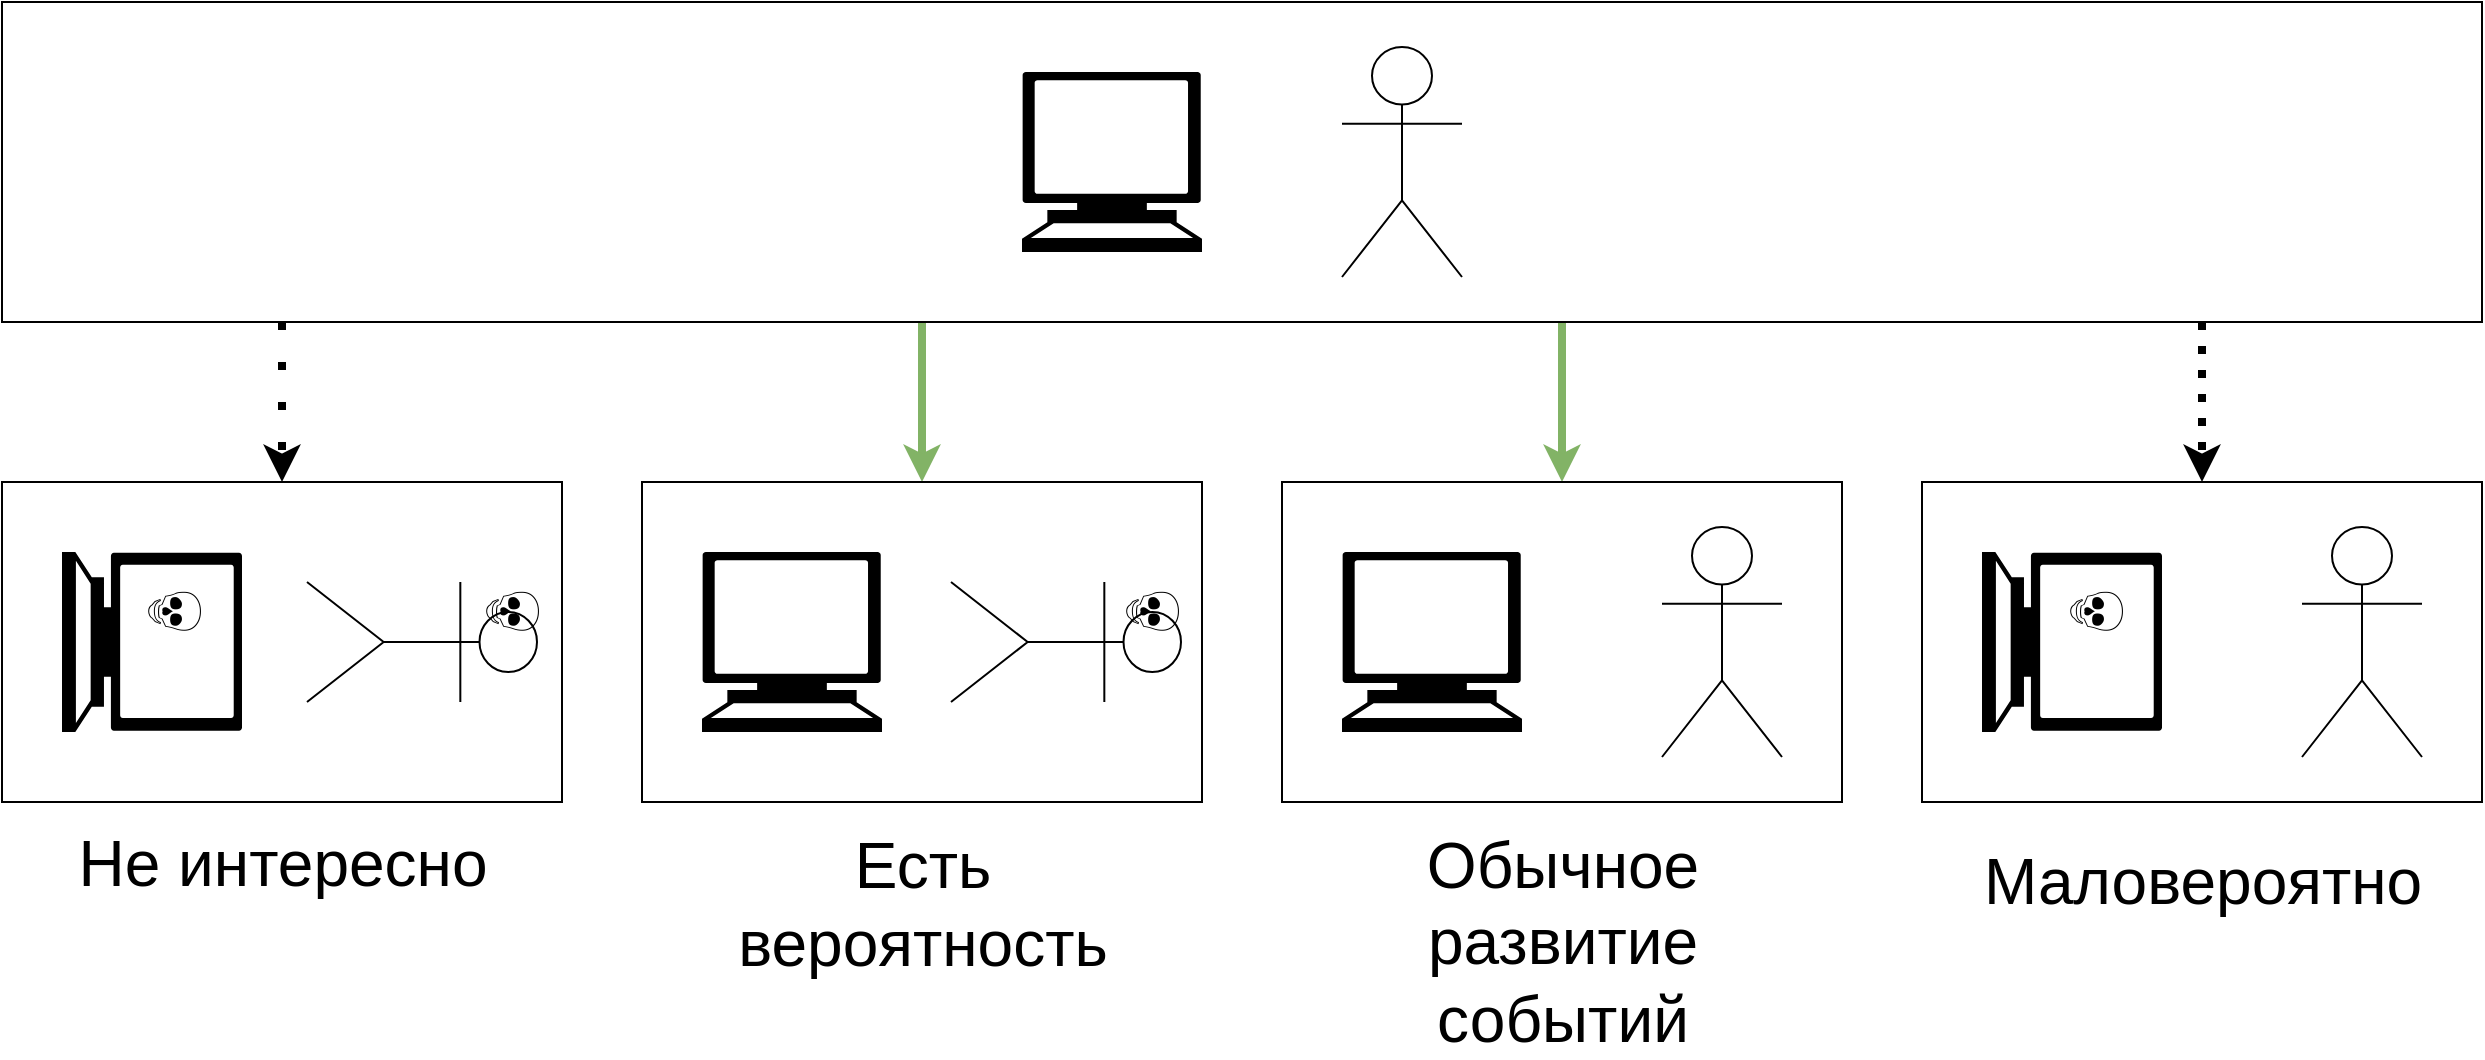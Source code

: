 <mxfile version="21.6.6" type="device">
  <diagram name="Страница 1" id="pEO0vs71T-mEQe_eoun3">
    <mxGraphModel dx="2257" dy="759" grid="1" gridSize="10" guides="1" tooltips="1" connect="1" arrows="1" fold="1" page="1" pageScale="1" pageWidth="827" pageHeight="1169" math="0" shadow="0">
      <root>
        <mxCell id="0" />
        <mxCell id="1" parent="0" />
        <mxCell id="aItTpF2G4IvJKeXLFZBA-17" style="edgeStyle=orthogonalEdgeStyle;rounded=0;orthogonalLoop=1;jettySize=auto;html=1;dashed=1;dashPattern=1 2;strokeWidth=4;" edge="1" parent="1" source="aItTpF2G4IvJKeXLFZBA-4" target="aItTpF2G4IvJKeXLFZBA-14">
          <mxGeometry relative="1" as="geometry">
            <Array as="points">
              <mxPoint x="980" y="670" />
              <mxPoint x="980" y="670" />
            </Array>
          </mxGeometry>
        </mxCell>
        <mxCell id="aItTpF2G4IvJKeXLFZBA-18" value="&lt;font style=&quot;font-size: 32px;&quot;&gt;Маловероятно&lt;/font&gt;" style="edgeLabel;html=1;align=center;verticalAlign=middle;resizable=0;points=[];" vertex="1" connectable="0" parent="aItTpF2G4IvJKeXLFZBA-17">
          <mxGeometry x="-0.573" y="2" relative="1" as="geometry">
            <mxPoint x="-2" y="263" as="offset" />
          </mxGeometry>
        </mxCell>
        <mxCell id="aItTpF2G4IvJKeXLFZBA-19" style="edgeStyle=orthogonalEdgeStyle;rounded=0;orthogonalLoop=1;jettySize=auto;html=1;dashed=1;dashPattern=1 4;strokeWidth=4;" edge="1" parent="1" source="aItTpF2G4IvJKeXLFZBA-4" target="aItTpF2G4IvJKeXLFZBA-5">
          <mxGeometry relative="1" as="geometry">
            <Array as="points">
              <mxPoint x="20" y="670" />
              <mxPoint x="20" y="670" />
            </Array>
          </mxGeometry>
        </mxCell>
        <mxCell id="aItTpF2G4IvJKeXLFZBA-20" value="&lt;div style=&quot;font-size: 32px;&quot;&gt;&lt;font style=&quot;font-size: 32px;&quot;&gt;Не интересно&lt;/font&gt;&lt;/div&gt;" style="edgeLabel;html=1;align=center;verticalAlign=middle;resizable=0;points=[];" vertex="1" connectable="0" parent="aItTpF2G4IvJKeXLFZBA-19">
          <mxGeometry x="-0.017" y="3" relative="1" as="geometry">
            <mxPoint x="-3" y="231" as="offset" />
          </mxGeometry>
        </mxCell>
        <mxCell id="aItTpF2G4IvJKeXLFZBA-21" style="edgeStyle=orthogonalEdgeStyle;rounded=0;orthogonalLoop=1;jettySize=auto;html=1;fillColor=#d5e8d4;strokeColor=#82b366;strokeWidth=4;" edge="1" parent="1" source="aItTpF2G4IvJKeXLFZBA-4" target="aItTpF2G4IvJKeXLFZBA-8">
          <mxGeometry relative="1" as="geometry">
            <Array as="points">
              <mxPoint x="340" y="680" />
              <mxPoint x="340" y="680" />
            </Array>
          </mxGeometry>
        </mxCell>
        <mxCell id="aItTpF2G4IvJKeXLFZBA-27" value="&lt;div style=&quot;font-size: 32px;&quot;&gt;&lt;font style=&quot;font-size: 32px;&quot;&gt;Есть&lt;/font&gt;&lt;/div&gt;&lt;div style=&quot;font-size: 32px;&quot;&gt;&lt;font style=&quot;font-size: 32px;&quot;&gt;вероятность&lt;font style=&quot;font-size: 32px;&quot;&gt;&lt;br&gt;&lt;/font&gt;&lt;/font&gt;&lt;/div&gt;" style="edgeLabel;html=1;align=center;verticalAlign=middle;resizable=0;points=[];labelBackgroundColor=none;" vertex="1" connectable="0" parent="aItTpF2G4IvJKeXLFZBA-21">
          <mxGeometry x="0.213" y="2" relative="1" as="geometry">
            <mxPoint x="-2" y="242" as="offset" />
          </mxGeometry>
        </mxCell>
        <mxCell id="aItTpF2G4IvJKeXLFZBA-22" style="edgeStyle=orthogonalEdgeStyle;rounded=0;orthogonalLoop=1;jettySize=auto;html=1;fillColor=#d5e8d4;strokeColor=#82b366;strokeWidth=4;" edge="1" parent="1" source="aItTpF2G4IvJKeXLFZBA-4" target="aItTpF2G4IvJKeXLFZBA-11">
          <mxGeometry relative="1" as="geometry">
            <Array as="points">
              <mxPoint x="660" y="670" />
              <mxPoint x="660" y="670" />
            </Array>
          </mxGeometry>
        </mxCell>
        <mxCell id="aItTpF2G4IvJKeXLFZBA-28" value="&lt;div style=&quot;font-size: 32px;&quot;&gt;&lt;font style=&quot;font-size: 32px;&quot;&gt;Обычное&lt;/font&gt;&lt;/div&gt;&lt;div style=&quot;font-size: 32px;&quot;&gt;&lt;font style=&quot;font-size: 32px;&quot;&gt;развитие&lt;/font&gt;&lt;/div&gt;&lt;div style=&quot;font-size: 32px;&quot;&gt;&lt;font style=&quot;font-size: 32px;&quot;&gt;событий&lt;/font&gt;&lt;/div&gt;" style="edgeLabel;html=1;align=center;verticalAlign=middle;resizable=0;points=[];labelBackgroundColor=none;labelBorderColor=none;" vertex="1" connectable="0" parent="aItTpF2G4IvJKeXLFZBA-22">
          <mxGeometry x="0.376" y="-1" relative="1" as="geometry">
            <mxPoint x="1" y="255" as="offset" />
          </mxGeometry>
        </mxCell>
        <mxCell id="aItTpF2G4IvJKeXLFZBA-4" value="" style="rounded=0;whiteSpace=wrap;html=1;" vertex="1" parent="1">
          <mxGeometry x="-120" y="480" width="1240" height="160" as="geometry" />
        </mxCell>
        <mxCell id="aItTpF2G4IvJKeXLFZBA-2" value="" style="shape=umlActor;verticalLabelPosition=bottom;verticalAlign=top;html=1;outlineConnect=0;" vertex="1" parent="1">
          <mxGeometry x="550" y="502.5" width="60" height="115" as="geometry" />
        </mxCell>
        <mxCell id="aItTpF2G4IvJKeXLFZBA-3" value="" style="shape=mxgraph.signs.tech.computer;html=1;pointerEvents=1;fillColor=#000000;strokeColor=none;verticalLabelPosition=bottom;verticalAlign=top;align=center;sketch=0;" vertex="1" parent="1">
          <mxGeometry x="390" y="515" width="90" height="90" as="geometry" />
        </mxCell>
        <mxCell id="aItTpF2G4IvJKeXLFZBA-5" value="" style="rounded=0;whiteSpace=wrap;html=1;" vertex="1" parent="1">
          <mxGeometry x="-120" y="720" width="280" height="160" as="geometry" />
        </mxCell>
        <mxCell id="aItTpF2G4IvJKeXLFZBA-6" value="" style="shape=umlActor;verticalLabelPosition=bottom;verticalAlign=top;html=1;outlineConnect=0;rotation=90;" vertex="1" parent="1">
          <mxGeometry x="60" y="742.5" width="60" height="115" as="geometry" />
        </mxCell>
        <mxCell id="aItTpF2G4IvJKeXLFZBA-7" value="" style="shape=mxgraph.signs.tech.computer;html=1;pointerEvents=1;fillColor=#000000;strokeColor=none;verticalLabelPosition=bottom;verticalAlign=top;align=center;sketch=0;rotation=90;" vertex="1" parent="1">
          <mxGeometry x="-90" y="755" width="90" height="90" as="geometry" />
        </mxCell>
        <mxCell id="aItTpF2G4IvJKeXLFZBA-8" value="" style="rounded=0;whiteSpace=wrap;html=1;" vertex="1" parent="1">
          <mxGeometry x="200" y="720" width="280" height="160" as="geometry" />
        </mxCell>
        <mxCell id="aItTpF2G4IvJKeXLFZBA-9" value="" style="shape=umlActor;verticalLabelPosition=bottom;verticalAlign=top;html=1;outlineConnect=0;rotation=90;" vertex="1" parent="1">
          <mxGeometry x="382" y="742.5" width="60" height="115" as="geometry" />
        </mxCell>
        <mxCell id="aItTpF2G4IvJKeXLFZBA-10" value="" style="shape=mxgraph.signs.tech.computer;html=1;pointerEvents=1;fillColor=#000000;strokeColor=none;verticalLabelPosition=bottom;verticalAlign=top;align=center;sketch=0;" vertex="1" parent="1">
          <mxGeometry x="230" y="755" width="90" height="90" as="geometry" />
        </mxCell>
        <mxCell id="aItTpF2G4IvJKeXLFZBA-11" value="" style="rounded=0;whiteSpace=wrap;html=1;" vertex="1" parent="1">
          <mxGeometry x="520" y="720" width="280" height="160" as="geometry" />
        </mxCell>
        <mxCell id="aItTpF2G4IvJKeXLFZBA-12" value="" style="shape=umlActor;verticalLabelPosition=bottom;verticalAlign=top;html=1;outlineConnect=0;" vertex="1" parent="1">
          <mxGeometry x="710" y="742.5" width="60" height="115" as="geometry" />
        </mxCell>
        <mxCell id="aItTpF2G4IvJKeXLFZBA-13" value="" style="shape=mxgraph.signs.tech.computer;html=1;pointerEvents=1;fillColor=#000000;strokeColor=none;verticalLabelPosition=bottom;verticalAlign=top;align=center;sketch=0;" vertex="1" parent="1">
          <mxGeometry x="550" y="755" width="90" height="90" as="geometry" />
        </mxCell>
        <mxCell id="aItTpF2G4IvJKeXLFZBA-14" value="" style="rounded=0;whiteSpace=wrap;html=1;" vertex="1" parent="1">
          <mxGeometry x="840" y="720" width="280" height="160" as="geometry" />
        </mxCell>
        <mxCell id="aItTpF2G4IvJKeXLFZBA-15" value="" style="shape=umlActor;verticalLabelPosition=bottom;verticalAlign=top;html=1;outlineConnect=0;" vertex="1" parent="1">
          <mxGeometry x="1030" y="742.5" width="60" height="115" as="geometry" />
        </mxCell>
        <mxCell id="aItTpF2G4IvJKeXLFZBA-16" value="" style="shape=mxgraph.signs.tech.computer;html=1;pointerEvents=1;fillColor=#000000;strokeColor=none;verticalLabelPosition=bottom;verticalAlign=top;align=center;sketch=0;rotation=90;" vertex="1" parent="1">
          <mxGeometry x="870" y="755" width="90" height="90" as="geometry" />
        </mxCell>
        <mxCell id="aItTpF2G4IvJKeXLFZBA-23" value="💀" style="text;whiteSpace=wrap;fontSize=41;rotation=90;" vertex="1" parent="1">
          <mxGeometry x="-57" y="767" width="50" height="60" as="geometry" />
        </mxCell>
        <mxCell id="aItTpF2G4IvJKeXLFZBA-24" value="💀" style="text;whiteSpace=wrap;fontSize=41;rotation=90;" vertex="1" parent="1">
          <mxGeometry x="112" y="767" width="50" height="60" as="geometry" />
        </mxCell>
        <mxCell id="aItTpF2G4IvJKeXLFZBA-25" value="💀" style="text;whiteSpace=wrap;fontSize=41;rotation=90;" vertex="1" parent="1">
          <mxGeometry x="432" y="767" width="50" height="60" as="geometry" />
        </mxCell>
        <mxCell id="aItTpF2G4IvJKeXLFZBA-26" value="💀" style="text;whiteSpace=wrap;fontSize=41;rotation=90;" vertex="1" parent="1">
          <mxGeometry x="904" y="767" width="50" height="60" as="geometry" />
        </mxCell>
      </root>
    </mxGraphModel>
  </diagram>
</mxfile>
